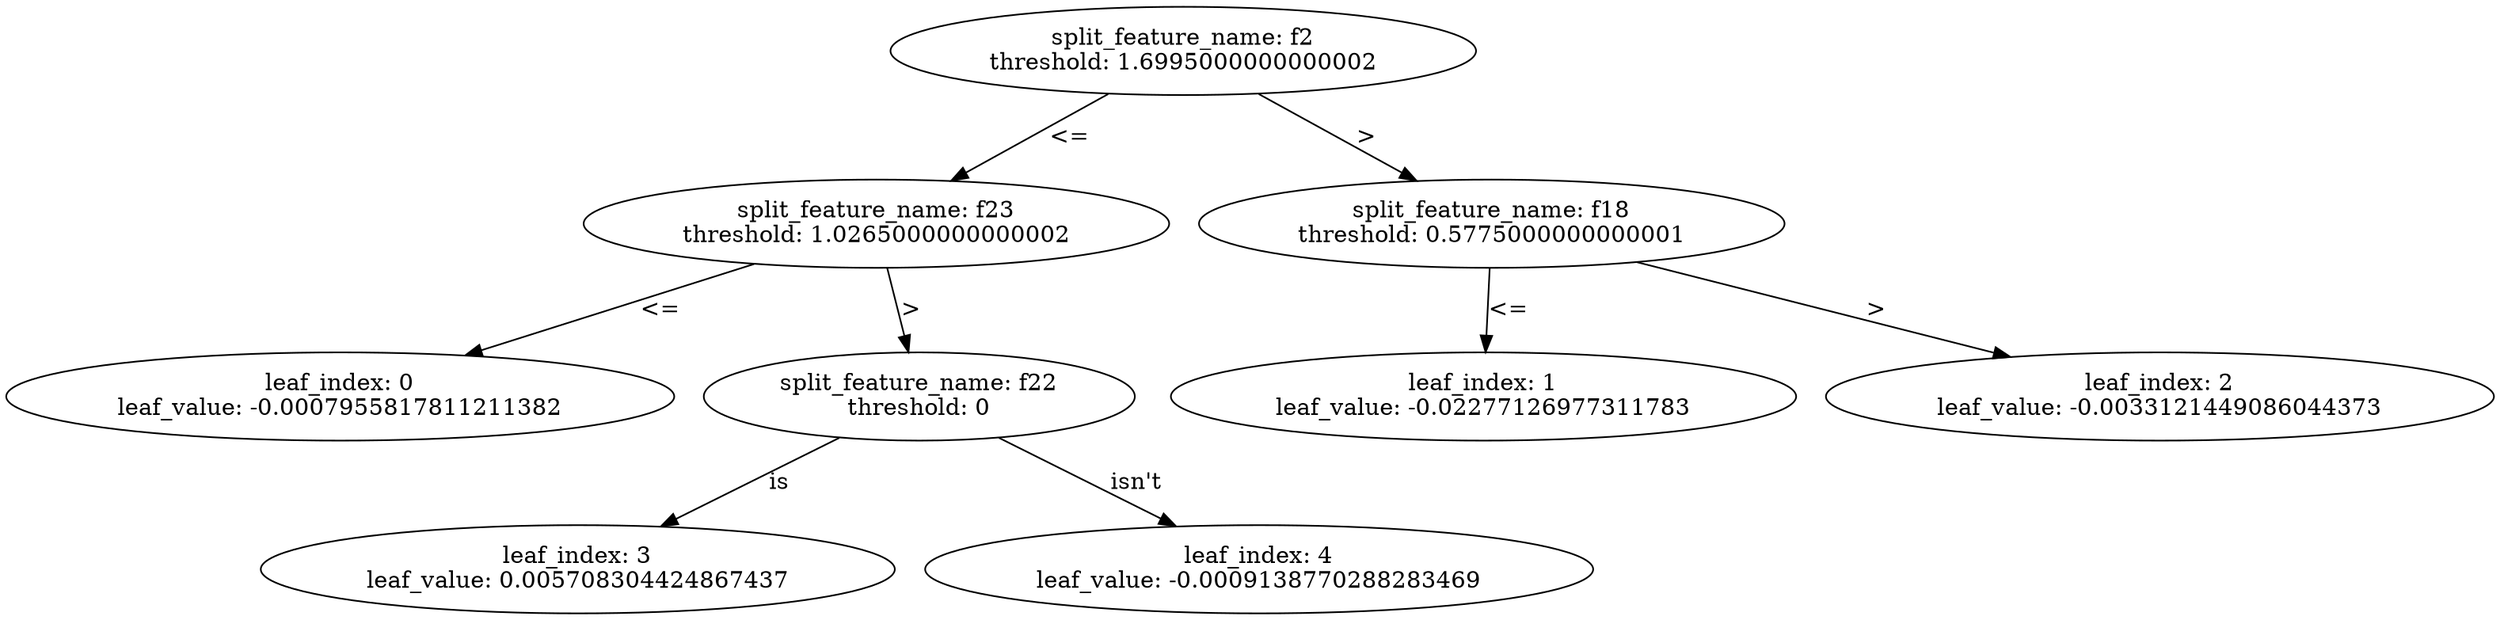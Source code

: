 digraph Tree54 {
	split0 [label="split_feature_name: f2\nthreshold: 1.6995000000000002"]
	split2 [label="split_feature_name: f23\nthreshold: 1.0265000000000002"]
	leaf0 [label="leaf_index: 0\nleaf_value: -0.0007955817811211382"]
	split2 -> leaf0 [label="<="]
	split3 [label="split_feature_name: f22\nthreshold: 0"]
	leaf3 [label="leaf_index: 3\nleaf_value: 0.005708304424867437"]
	split3 -> leaf3 [label=is]
	leaf4 [label="leaf_index: 4\nleaf_value: -0.0009138770288283469"]
	split3 -> leaf4 [label="isn't"]
	split2 -> split3 [label=">"]
	split0 -> split2 [label="<="]
	split1 [label="split_feature_name: f18\nthreshold: 0.5775000000000001"]
	leaf1 [label="leaf_index: 1\nleaf_value: -0.02277126977311783"]
	split1 -> leaf1 [label="<="]
	leaf2 [label="leaf_index: 2\nleaf_value: -0.0033121449086044373"]
	split1 -> leaf2 [label=">"]
	split0 -> split1 [label=">"]
}

